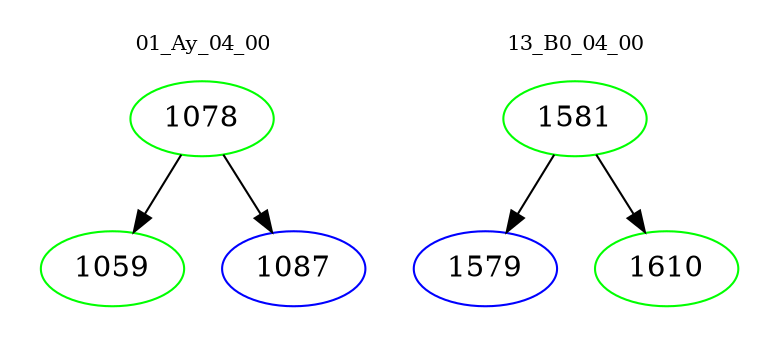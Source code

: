 digraph{
subgraph cluster_0 {
color = white
label = "01_Ay_04_00";
fontsize=10;
T0_1078 [label="1078", color="green"]
T0_1078 -> T0_1059 [color="black"]
T0_1059 [label="1059", color="green"]
T0_1078 -> T0_1087 [color="black"]
T0_1087 [label="1087", color="blue"]
}
subgraph cluster_1 {
color = white
label = "13_B0_04_00";
fontsize=10;
T1_1581 [label="1581", color="green"]
T1_1581 -> T1_1579 [color="black"]
T1_1579 [label="1579", color="blue"]
T1_1581 -> T1_1610 [color="black"]
T1_1610 [label="1610", color="green"]
}
}
